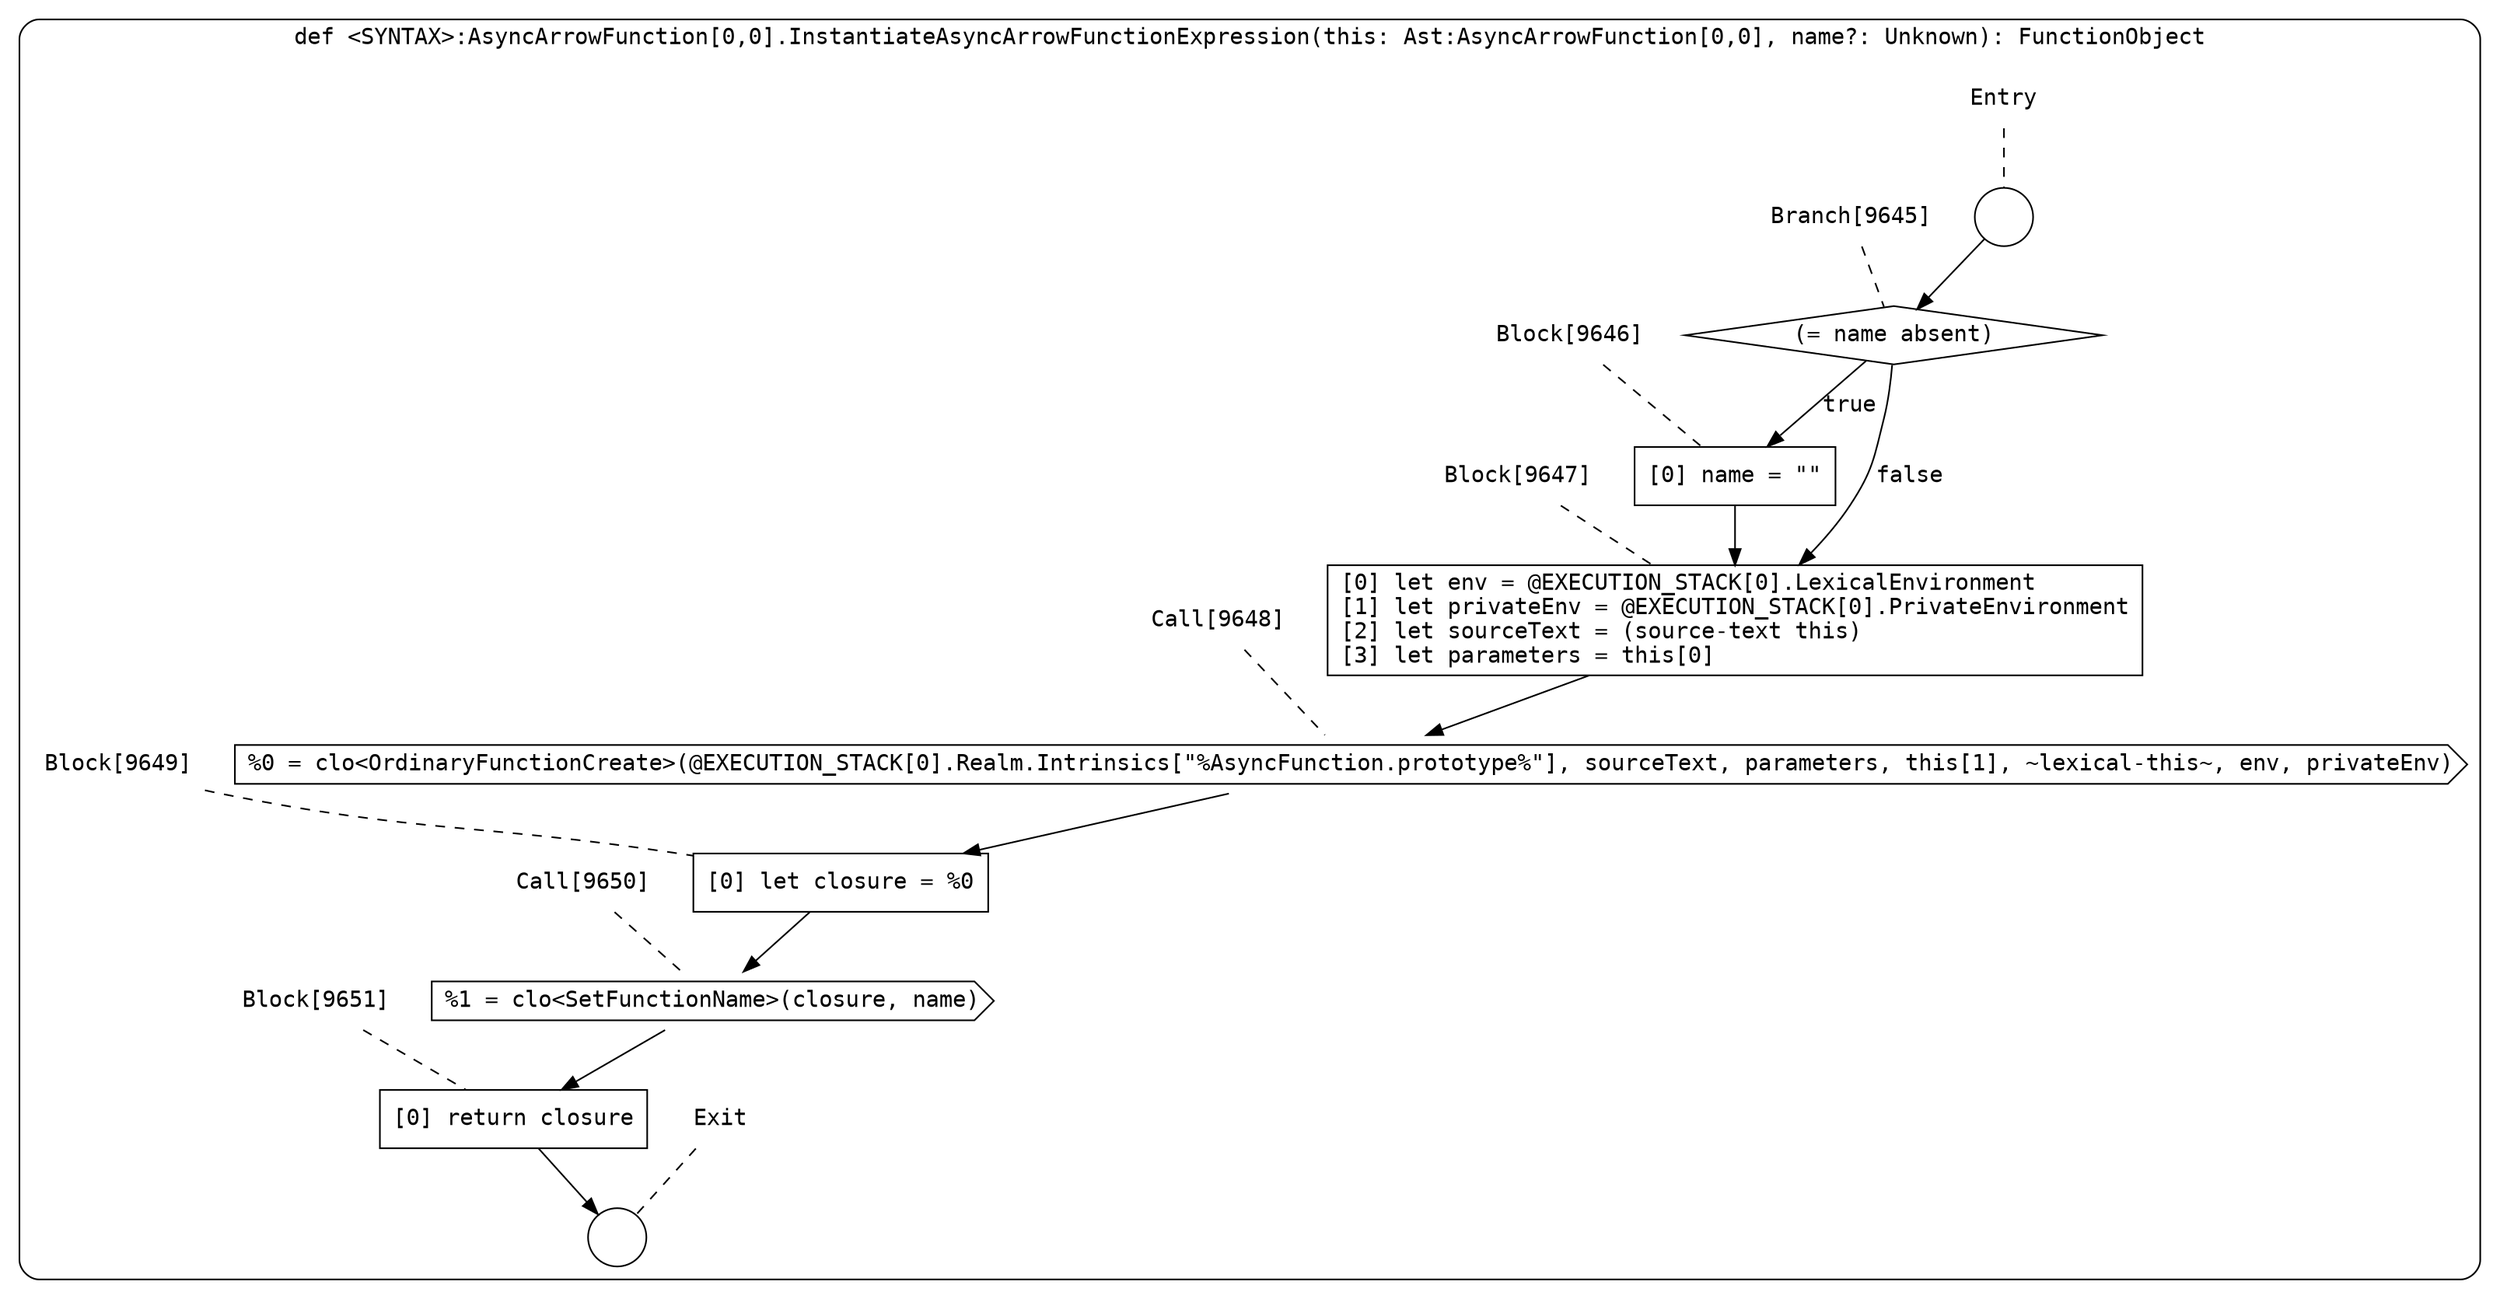 digraph {
  graph [fontname = "Consolas"]
  node [fontname = "Consolas"]
  edge [fontname = "Consolas"]
  subgraph cluster1715 {
    label = "def <SYNTAX>:AsyncArrowFunction[0,0].InstantiateAsyncArrowFunctionExpression(this: Ast:AsyncArrowFunction[0,0], name?: Unknown): FunctionObject"
    style = rounded
    cluster1715_entry_name [shape=none, label=<<font color="black">Entry</font>>]
    cluster1715_entry_name -> cluster1715_entry [arrowhead=none, color="black", style=dashed]
    cluster1715_entry [shape=circle label=" " color="black" fillcolor="white" style=filled]
    cluster1715_entry -> node9645 [color="black"]
    cluster1715_exit_name [shape=none, label=<<font color="black">Exit</font>>]
    cluster1715_exit_name -> cluster1715_exit [arrowhead=none, color="black", style=dashed]
    cluster1715_exit [shape=circle label=" " color="black" fillcolor="white" style=filled]
    node9645_name [shape=none, label=<<font color="black">Branch[9645]</font>>]
    node9645_name -> node9645 [arrowhead=none, color="black", style=dashed]
    node9645 [shape=diamond, label=<<font color="black">(= name absent)</font>> color="black" fillcolor="white", style=filled]
    node9645 -> node9646 [label=<<font color="black">true</font>> color="black"]
    node9645 -> node9647 [label=<<font color="black">false</font>> color="black"]
    node9646_name [shape=none, label=<<font color="black">Block[9646]</font>>]
    node9646_name -> node9646 [arrowhead=none, color="black", style=dashed]
    node9646 [shape=box, label=<<font color="black">[0] name = &quot;&quot;<BR ALIGN="LEFT"/></font>> color="black" fillcolor="white", style=filled]
    node9646 -> node9647 [color="black"]
    node9647_name [shape=none, label=<<font color="black">Block[9647]</font>>]
    node9647_name -> node9647 [arrowhead=none, color="black", style=dashed]
    node9647 [shape=box, label=<<font color="black">[0] let env = @EXECUTION_STACK[0].LexicalEnvironment<BR ALIGN="LEFT"/>[1] let privateEnv = @EXECUTION_STACK[0].PrivateEnvironment<BR ALIGN="LEFT"/>[2] let sourceText = (source-text this)<BR ALIGN="LEFT"/>[3] let parameters = this[0]<BR ALIGN="LEFT"/></font>> color="black" fillcolor="white", style=filled]
    node9647 -> node9648 [color="black"]
    node9648_name [shape=none, label=<<font color="black">Call[9648]</font>>]
    node9648_name -> node9648 [arrowhead=none, color="black", style=dashed]
    node9648 [shape=cds, label=<<font color="black">%0 = clo&lt;OrdinaryFunctionCreate&gt;(@EXECUTION_STACK[0].Realm.Intrinsics[&quot;%AsyncFunction.prototype%&quot;], sourceText, parameters, this[1], ~lexical-this~, env, privateEnv)</font>> color="black" fillcolor="white", style=filled]
    node9648 -> node9649 [color="black"]
    node9649_name [shape=none, label=<<font color="black">Block[9649]</font>>]
    node9649_name -> node9649 [arrowhead=none, color="black", style=dashed]
    node9649 [shape=box, label=<<font color="black">[0] let closure = %0<BR ALIGN="LEFT"/></font>> color="black" fillcolor="white", style=filled]
    node9649 -> node9650 [color="black"]
    node9650_name [shape=none, label=<<font color="black">Call[9650]</font>>]
    node9650_name -> node9650 [arrowhead=none, color="black", style=dashed]
    node9650 [shape=cds, label=<<font color="black">%1 = clo&lt;SetFunctionName&gt;(closure, name)</font>> color="black" fillcolor="white", style=filled]
    node9650 -> node9651 [color="black"]
    node9651_name [shape=none, label=<<font color="black">Block[9651]</font>>]
    node9651_name -> node9651 [arrowhead=none, color="black", style=dashed]
    node9651 [shape=box, label=<<font color="black">[0] return closure<BR ALIGN="LEFT"/></font>> color="black" fillcolor="white", style=filled]
    node9651 -> cluster1715_exit [color="black"]
  }
}